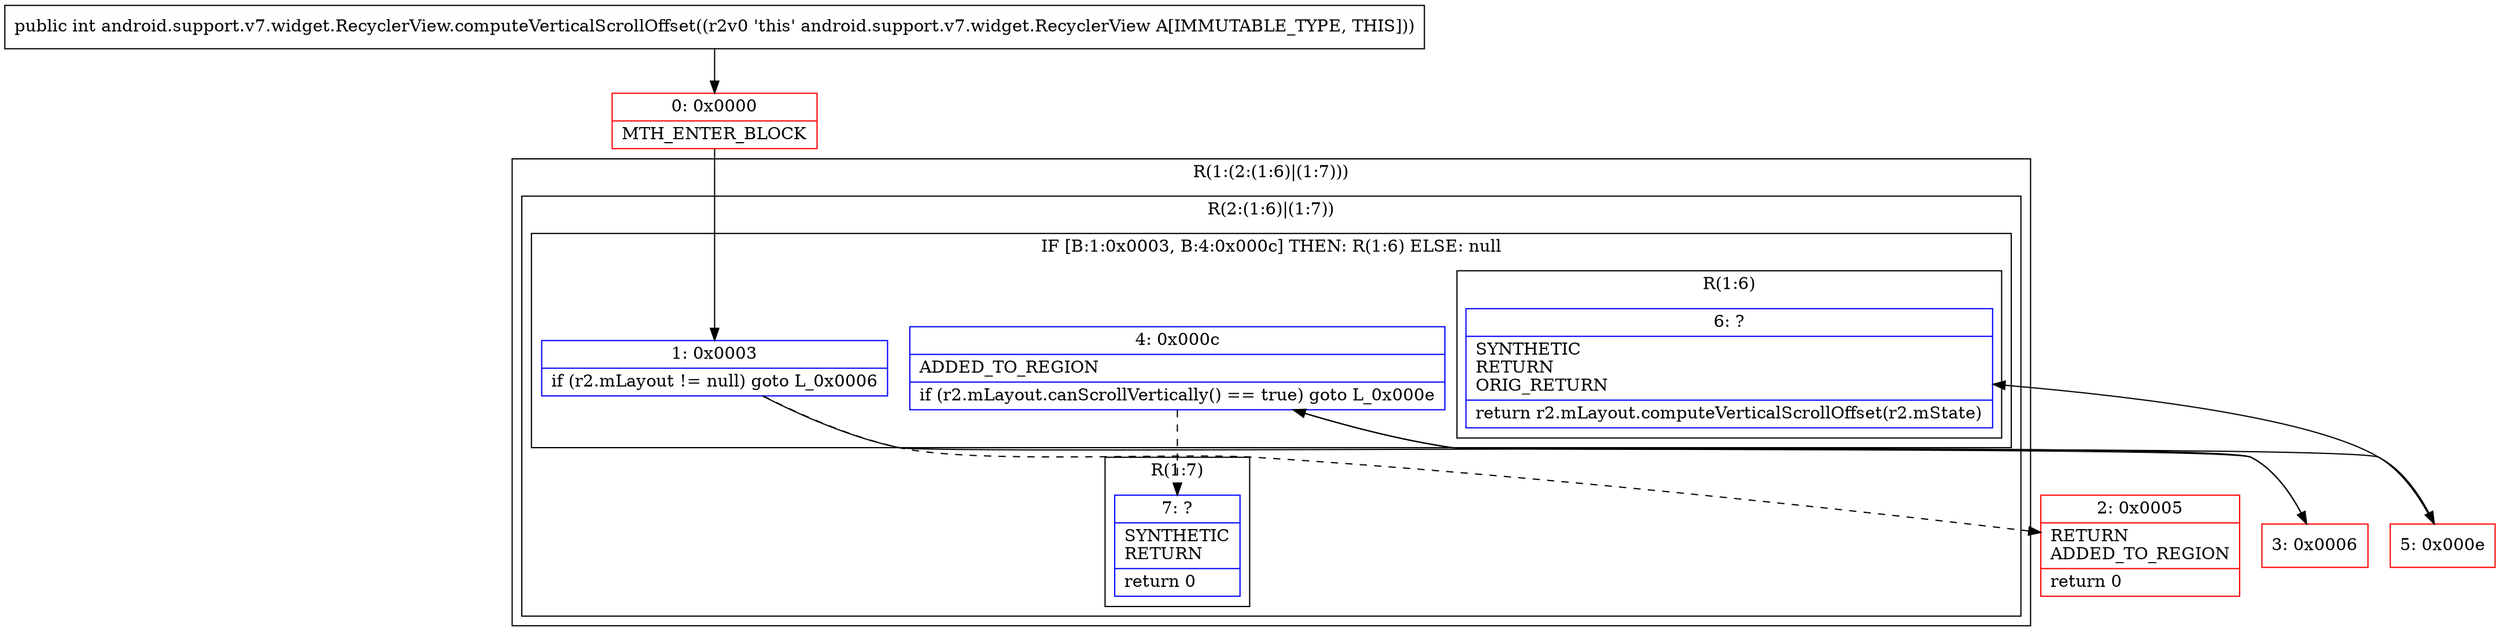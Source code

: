 digraph "CFG forandroid.support.v7.widget.RecyclerView.computeVerticalScrollOffset()I" {
subgraph cluster_Region_1232974978 {
label = "R(1:(2:(1:6)|(1:7)))";
node [shape=record,color=blue];
subgraph cluster_Region_563033228 {
label = "R(2:(1:6)|(1:7))";
node [shape=record,color=blue];
subgraph cluster_IfRegion_958618474 {
label = "IF [B:1:0x0003, B:4:0x000c] THEN: R(1:6) ELSE: null";
node [shape=record,color=blue];
Node_1 [shape=record,label="{1\:\ 0x0003|if (r2.mLayout != null) goto L_0x0006\l}"];
Node_4 [shape=record,label="{4\:\ 0x000c|ADDED_TO_REGION\l|if (r2.mLayout.canScrollVertically() == true) goto L_0x000e\l}"];
subgraph cluster_Region_496345624 {
label = "R(1:6)";
node [shape=record,color=blue];
Node_6 [shape=record,label="{6\:\ ?|SYNTHETIC\lRETURN\lORIG_RETURN\l|return r2.mLayout.computeVerticalScrollOffset(r2.mState)\l}"];
}
}
subgraph cluster_Region_971562124 {
label = "R(1:7)";
node [shape=record,color=blue];
Node_7 [shape=record,label="{7\:\ ?|SYNTHETIC\lRETURN\l|return 0\l}"];
}
}
}
Node_0 [shape=record,color=red,label="{0\:\ 0x0000|MTH_ENTER_BLOCK\l}"];
Node_2 [shape=record,color=red,label="{2\:\ 0x0005|RETURN\lADDED_TO_REGION\l|return 0\l}"];
Node_3 [shape=record,color=red,label="{3\:\ 0x0006}"];
Node_5 [shape=record,color=red,label="{5\:\ 0x000e}"];
MethodNode[shape=record,label="{public int android.support.v7.widget.RecyclerView.computeVerticalScrollOffset((r2v0 'this' android.support.v7.widget.RecyclerView A[IMMUTABLE_TYPE, THIS])) }"];
MethodNode -> Node_0;
Node_1 -> Node_2[style=dashed];
Node_1 -> Node_3;
Node_4 -> Node_5;
Node_4 -> Node_7[style=dashed];
Node_0 -> Node_1;
Node_3 -> Node_4;
Node_5 -> Node_6;
}

